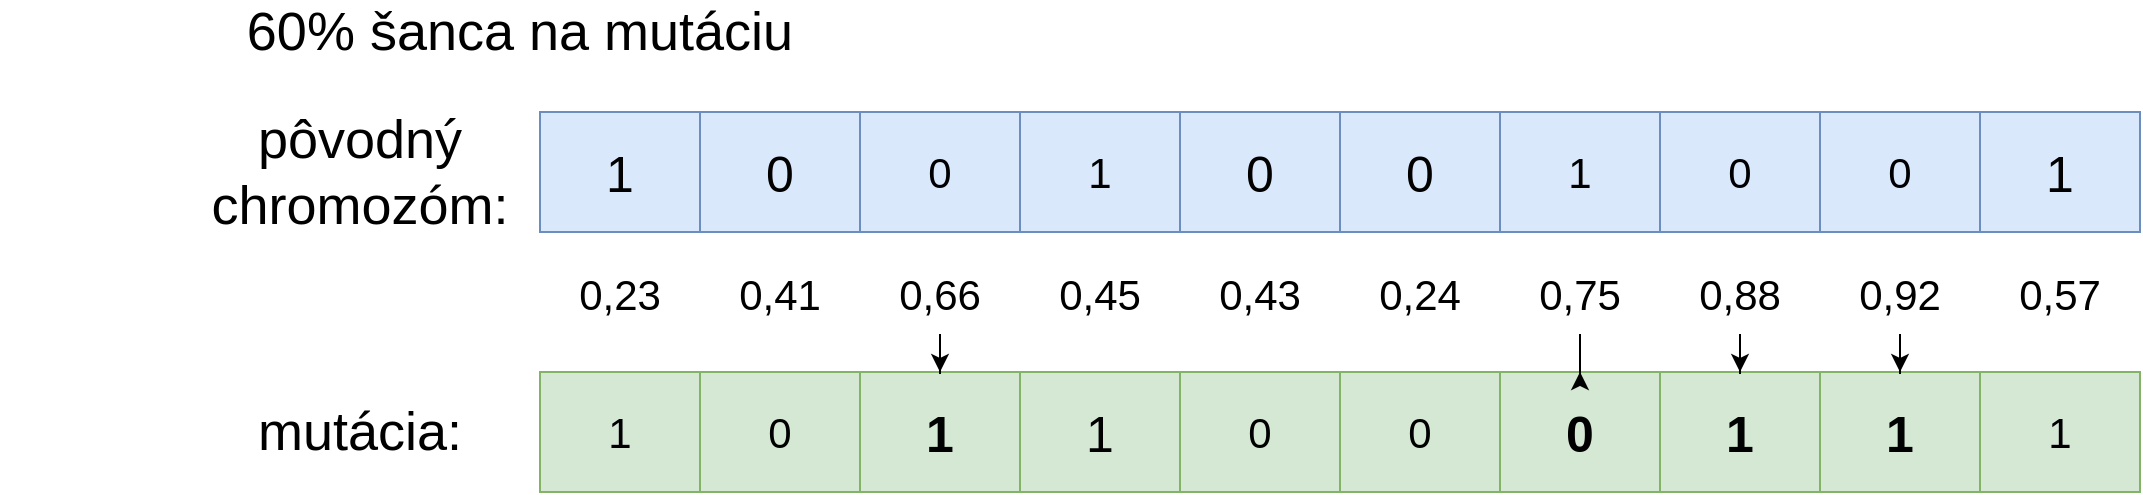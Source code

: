 <mxfile version="12.9.13" type="device"><diagram id="07fea595-8f29-1299-0266-81d95cde20df" name="Page-1"><mxGraphModel dx="2275" dy="3" grid="1" gridSize="10" guides="1" tooltips="1" connect="1" arrows="1" fold="1" page="1" pageScale="1" pageWidth="1169" pageHeight="827" background="#ffffff" math="0" shadow="0"><root><mxCell id="0"/><mxCell id="1" parent="0"/><mxCell id="eteaiQeDkPV6zUrZQ7vl-657" value="0" style="rounded=0;whiteSpace=wrap;html=1;fillColor=#dae8fc;strokeColor=#6c8ebf;fontSize=21;fontStyle=0" parent="1" vertex="1"><mxGeometry x="330" y="1030" width="80" height="60" as="geometry"/></mxCell><mxCell id="eteaiQeDkPV6zUrZQ7vl-658" value="1" style="rounded=0;whiteSpace=wrap;html=1;fillColor=#dae8fc;strokeColor=#6c8ebf;fontSize=21;" parent="1" vertex="1"><mxGeometry x="410" y="1030" width="80" height="60" as="geometry"/></mxCell><mxCell id="eteaiQeDkPV6zUrZQ7vl-659" value="0" style="rounded=0;whiteSpace=wrap;html=1;fillColor=#dae8fc;strokeColor=#6c8ebf;fontSize=25;fontStyle=0" parent="1" vertex="1"><mxGeometry x="490" y="1030" width="80" height="60" as="geometry"/></mxCell><mxCell id="eteaiQeDkPV6zUrZQ7vl-660" value="0" style="rounded=0;whiteSpace=wrap;html=1;fillColor=#dae8fc;strokeColor=#6c8ebf;fontSize=25;fontStyle=0" parent="1" vertex="1"><mxGeometry x="570" y="1030" width="80" height="60" as="geometry"/></mxCell><mxCell id="eteaiQeDkPV6zUrZQ7vl-661" value="1" style="rounded=0;whiteSpace=wrap;html=1;fillColor=#dae8fc;strokeColor=#6c8ebf;fontSize=21;" parent="1" vertex="1"><mxGeometry x="650" y="1030" width="80" height="60" as="geometry"/></mxCell><mxCell id="eteaiQeDkPV6zUrZQ7vl-662" value="0" style="rounded=0;whiteSpace=wrap;html=1;fillColor=#dae8fc;strokeColor=#6c8ebf;fontSize=21;" parent="1" vertex="1"><mxGeometry x="730" y="1030" width="80" height="60" as="geometry"/></mxCell><mxCell id="eteaiQeDkPV6zUrZQ7vl-663" value="0" style="rounded=0;whiteSpace=wrap;html=1;fillColor=#dae8fc;strokeColor=#6c8ebf;fontSize=21;" parent="1" vertex="1"><mxGeometry x="810" y="1030" width="80" height="60" as="geometry"/></mxCell><mxCell id="eteaiQeDkPV6zUrZQ7vl-664" value="1" style="rounded=0;whiteSpace=wrap;html=1;fillColor=#dae8fc;strokeColor=#6c8ebf;fontSize=25;fontStyle=0" parent="1" vertex="1"><mxGeometry x="890" y="1030" width="80" height="60" as="geometry"/></mxCell><mxCell id="eteaiQeDkPV6zUrZQ7vl-665" value="0" style="rounded=0;whiteSpace=wrap;html=1;fillColor=#dae8fc;strokeColor=#6c8ebf;fontSize=25;fontStyle=0" parent="1" vertex="1"><mxGeometry x="250" y="1030" width="80" height="60" as="geometry"/></mxCell><mxCell id="eteaiQeDkPV6zUrZQ7vl-666" value="1" style="rounded=0;whiteSpace=wrap;html=1;fillColor=#dae8fc;strokeColor=#6c8ebf;fontSize=25;fontStyle=0" parent="1" vertex="1"><mxGeometry x="170" y="1030" width="80" height="60" as="geometry"/></mxCell><mxCell id="eteaiQeDkPV6zUrZQ7vl-667" value="1" style="rounded=0;whiteSpace=wrap;html=1;fillColor=#d5e8d4;strokeColor=#82b366;fontSize=25;fontStyle=1" parent="1" vertex="1"><mxGeometry x="330" y="1160" width="80" height="60" as="geometry"/></mxCell><mxCell id="eteaiQeDkPV6zUrZQ7vl-668" value="1" style="rounded=0;whiteSpace=wrap;html=1;fillColor=#d5e8d4;strokeColor=#82b366;fontSize=25;fontStyle=0" parent="1" vertex="1"><mxGeometry x="410" y="1160" width="80" height="60" as="geometry"/></mxCell><mxCell id="eteaiQeDkPV6zUrZQ7vl-669" value="0" style="rounded=0;whiteSpace=wrap;html=1;fillColor=#d5e8d4;strokeColor=#82b366;fontSize=21;" parent="1" vertex="1"><mxGeometry x="490" y="1160" width="80" height="60" as="geometry"/></mxCell><mxCell id="eteaiQeDkPV6zUrZQ7vl-670" value="0" style="rounded=0;whiteSpace=wrap;html=1;fillColor=#d5e8d4;strokeColor=#82b366;fontSize=21;" parent="1" vertex="1"><mxGeometry x="570" y="1160" width="80" height="60" as="geometry"/></mxCell><mxCell id="eteaiQeDkPV6zUrZQ7vl-671" value="0" style="rounded=0;whiteSpace=wrap;html=1;fillColor=#d5e8d4;strokeColor=#82b366;fontSize=25;fontStyle=1" parent="1" vertex="1"><mxGeometry x="650" y="1160" width="80" height="60" as="geometry"/></mxCell><mxCell id="eteaiQeDkPV6zUrZQ7vl-672" value="1" style="rounded=0;whiteSpace=wrap;html=1;fillColor=#d5e8d4;strokeColor=#82b366;fontSize=25;fontStyle=1" parent="1" vertex="1"><mxGeometry x="730" y="1160" width="80" height="60" as="geometry"/></mxCell><mxCell id="eteaiQeDkPV6zUrZQ7vl-673" value="1" style="rounded=0;whiteSpace=wrap;html=1;fillColor=#d5e8d4;strokeColor=#82b366;fontSize=25;fontStyle=1" parent="1" vertex="1"><mxGeometry x="810" y="1160" width="80" height="60" as="geometry"/></mxCell><mxCell id="eteaiQeDkPV6zUrZQ7vl-674" value="1" style="rounded=0;whiteSpace=wrap;html=1;fillColor=#d5e8d4;strokeColor=#82b366;fontSize=21;" parent="1" vertex="1"><mxGeometry x="890" y="1160" width="80" height="60" as="geometry"/></mxCell><mxCell id="eteaiQeDkPV6zUrZQ7vl-675" value="0" style="rounded=0;whiteSpace=wrap;html=1;fillColor=#d5e8d4;strokeColor=#82b366;fontSize=21;fontStyle=0" parent="1" vertex="1"><mxGeometry x="250" y="1160" width="80" height="60" as="geometry"/></mxCell><mxCell id="eteaiQeDkPV6zUrZQ7vl-676" value="1" style="rounded=0;whiteSpace=wrap;html=1;fillColor=#d5e8d4;strokeColor=#82b366;fontSize=21;" parent="1" vertex="1"><mxGeometry x="170" y="1160" width="80" height="60" as="geometry"/></mxCell><mxCell id="eteaiQeDkPV6zUrZQ7vl-689" style="edgeStyle=orthogonalEdgeStyle;rounded=0;orthogonalLoop=1;jettySize=auto;html=1;entryX=0.5;entryY=0;entryDx=0;entryDy=0;fontSize=21;" parent="1" source="eteaiQeDkPV6zUrZQ7vl-677" target="eteaiQeDkPV6zUrZQ7vl-667" edge="1"><mxGeometry relative="1" as="geometry"/></mxCell><mxCell id="eteaiQeDkPV6zUrZQ7vl-677" value="0,66" style="rounded=0;whiteSpace=wrap;html=1;fontSize=21;gradientColor=none;fillColor=#ffffff;strokeColor=none;" parent="1" vertex="1"><mxGeometry x="330" y="1101" width="80" height="40" as="geometry"/></mxCell><mxCell id="eteaiQeDkPV6zUrZQ7vl-678" value="0,45" style="rounded=0;whiteSpace=wrap;html=1;fontSize=21;gradientColor=none;fillColor=#ffffff;strokeColor=none;" parent="1" vertex="1"><mxGeometry x="410" y="1101" width="80" height="40" as="geometry"/></mxCell><mxCell id="eteaiQeDkPV6zUrZQ7vl-679" value="0,43" style="rounded=0;whiteSpace=wrap;html=1;fontSize=21;gradientColor=none;fillColor=#ffffff;strokeColor=none;" parent="1" vertex="1"><mxGeometry x="490" y="1101" width="80" height="40" as="geometry"/></mxCell><mxCell id="eteaiQeDkPV6zUrZQ7vl-680" value="0,24" style="rounded=0;whiteSpace=wrap;html=1;fontSize=21;gradientColor=none;fillColor=#ffffff;strokeColor=none;" parent="1" vertex="1"><mxGeometry x="570" y="1101" width="80" height="40" as="geometry"/></mxCell><mxCell id="eteaiQeDkPV6zUrZQ7vl-693" style="edgeStyle=orthogonalEdgeStyle;rounded=0;orthogonalLoop=1;jettySize=auto;html=1;fontSize=21;" parent="1" source="eteaiQeDkPV6zUrZQ7vl-681" edge="1"><mxGeometry relative="1" as="geometry"><mxPoint x="690" y="1160" as="targetPoint"/></mxGeometry></mxCell><mxCell id="eteaiQeDkPV6zUrZQ7vl-681" value="0,75" style="rounded=0;whiteSpace=wrap;html=1;fontSize=21;gradientColor=none;fillColor=#ffffff;strokeColor=none;" parent="1" vertex="1"><mxGeometry x="650" y="1101" width="80" height="40" as="geometry"/></mxCell><mxCell id="eteaiQeDkPV6zUrZQ7vl-694" style="edgeStyle=orthogonalEdgeStyle;rounded=0;orthogonalLoop=1;jettySize=auto;html=1;fontSize=21;" parent="1" source="eteaiQeDkPV6zUrZQ7vl-682" target="eteaiQeDkPV6zUrZQ7vl-672" edge="1"><mxGeometry relative="1" as="geometry"/></mxCell><mxCell id="eteaiQeDkPV6zUrZQ7vl-682" value="0,88" style="rounded=0;whiteSpace=wrap;html=1;fontSize=21;gradientColor=none;fillColor=#ffffff;strokeColor=none;" parent="1" vertex="1"><mxGeometry x="730" y="1101" width="80" height="40" as="geometry"/></mxCell><mxCell id="eteaiQeDkPV6zUrZQ7vl-695" style="edgeStyle=orthogonalEdgeStyle;rounded=0;orthogonalLoop=1;jettySize=auto;html=1;entryX=0.5;entryY=0;entryDx=0;entryDy=0;fontSize=21;" parent="1" source="eteaiQeDkPV6zUrZQ7vl-683" target="eteaiQeDkPV6zUrZQ7vl-673" edge="1"><mxGeometry relative="1" as="geometry"/></mxCell><mxCell id="eteaiQeDkPV6zUrZQ7vl-683" value="0,92" style="rounded=0;whiteSpace=wrap;html=1;fontSize=21;gradientColor=none;fillColor=#ffffff;strokeColor=none;" parent="1" vertex="1"><mxGeometry x="810" y="1101" width="80" height="40" as="geometry"/></mxCell><mxCell id="eteaiQeDkPV6zUrZQ7vl-684" value="0,57" style="rounded=0;whiteSpace=wrap;html=1;fontSize=21;gradientColor=none;fillColor=#ffffff;strokeColor=none;" parent="1" vertex="1"><mxGeometry x="890" y="1101" width="80" height="40" as="geometry"/></mxCell><mxCell id="eteaiQeDkPV6zUrZQ7vl-685" value="0,41" style="rounded=0;whiteSpace=wrap;html=1;fontSize=21;gradientColor=none;fillColor=#ffffff;strokeColor=none;" parent="1" vertex="1"><mxGeometry x="250" y="1101" width="80" height="40" as="geometry"/></mxCell><mxCell id="eteaiQeDkPV6zUrZQ7vl-686" value="0,23" style="rounded=0;whiteSpace=wrap;html=1;fontSize=21;gradientColor=none;fillColor=#ffffff;strokeColor=none;" parent="1" vertex="1"><mxGeometry x="170" y="1101" width="80" height="40" as="geometry"/></mxCell><mxCell id="eteaiQeDkPV6zUrZQ7vl-712" value="pôvodný chromozóm:" style="text;html=1;strokeColor=none;fillColor=none;align=center;verticalAlign=middle;whiteSpace=wrap;rounded=0;fontSize=27;" parent="1" vertex="1"><mxGeometry x="20" y="1050" width="120" height="20" as="geometry"/></mxCell><mxCell id="eteaiQeDkPV6zUrZQ7vl-716" value="60% šanca na mutáciu" style="text;html=1;strokeColor=none;fillColor=none;align=center;verticalAlign=middle;whiteSpace=wrap;rounded=0;fontSize=27;" parent="1" vertex="1"><mxGeometry x="-100" y="980" width="520" height="20" as="geometry"/></mxCell><mxCell id="0MVBJY7sgjfk__H4BLqA-1" value="mutácia:" style="text;html=1;strokeColor=none;fillColor=none;align=center;verticalAlign=middle;whiteSpace=wrap;rounded=0;fontSize=27;" parent="1" vertex="1"><mxGeometry x="20" y="1180" width="120" height="20" as="geometry"/></mxCell></root></mxGraphModel></diagram></mxfile>